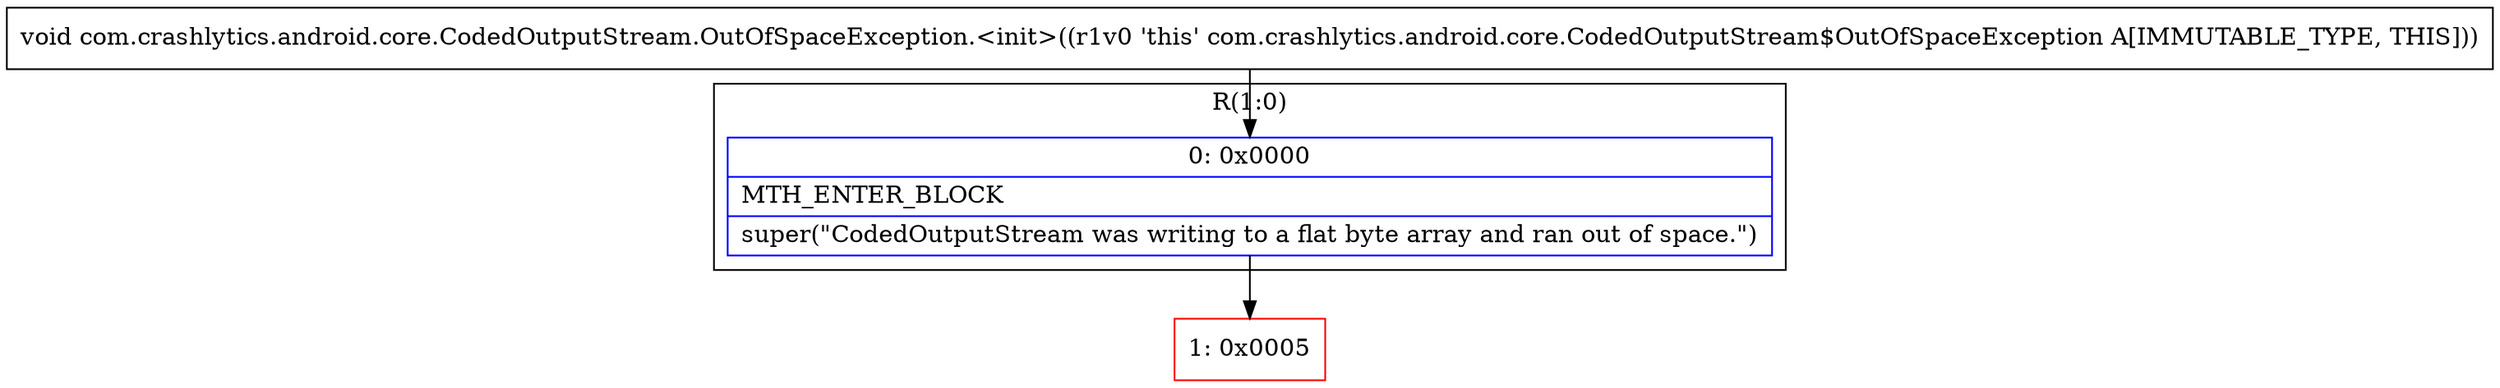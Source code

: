 digraph "CFG forcom.crashlytics.android.core.CodedOutputStream.OutOfSpaceException.\<init\>()V" {
subgraph cluster_Region_179315140 {
label = "R(1:0)";
node [shape=record,color=blue];
Node_0 [shape=record,label="{0\:\ 0x0000|MTH_ENTER_BLOCK\l|super(\"CodedOutputStream was writing to a flat byte array and ran out of space.\")\l}"];
}
Node_1 [shape=record,color=red,label="{1\:\ 0x0005}"];
MethodNode[shape=record,label="{void com.crashlytics.android.core.CodedOutputStream.OutOfSpaceException.\<init\>((r1v0 'this' com.crashlytics.android.core.CodedOutputStream$OutOfSpaceException A[IMMUTABLE_TYPE, THIS])) }"];
MethodNode -> Node_0;
Node_0 -> Node_1;
}

